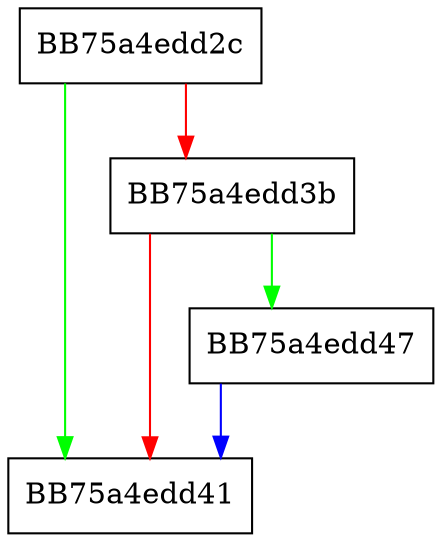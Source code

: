 digraph freeBinaryTreeNode {
  node [shape="box"];
  graph [splines=ortho];
  BB75a4edd2c -> BB75a4edd41 [color="green"];
  BB75a4edd2c -> BB75a4edd3b [color="red"];
  BB75a4edd3b -> BB75a4edd47 [color="green"];
  BB75a4edd3b -> BB75a4edd41 [color="red"];
  BB75a4edd47 -> BB75a4edd41 [color="blue"];
}